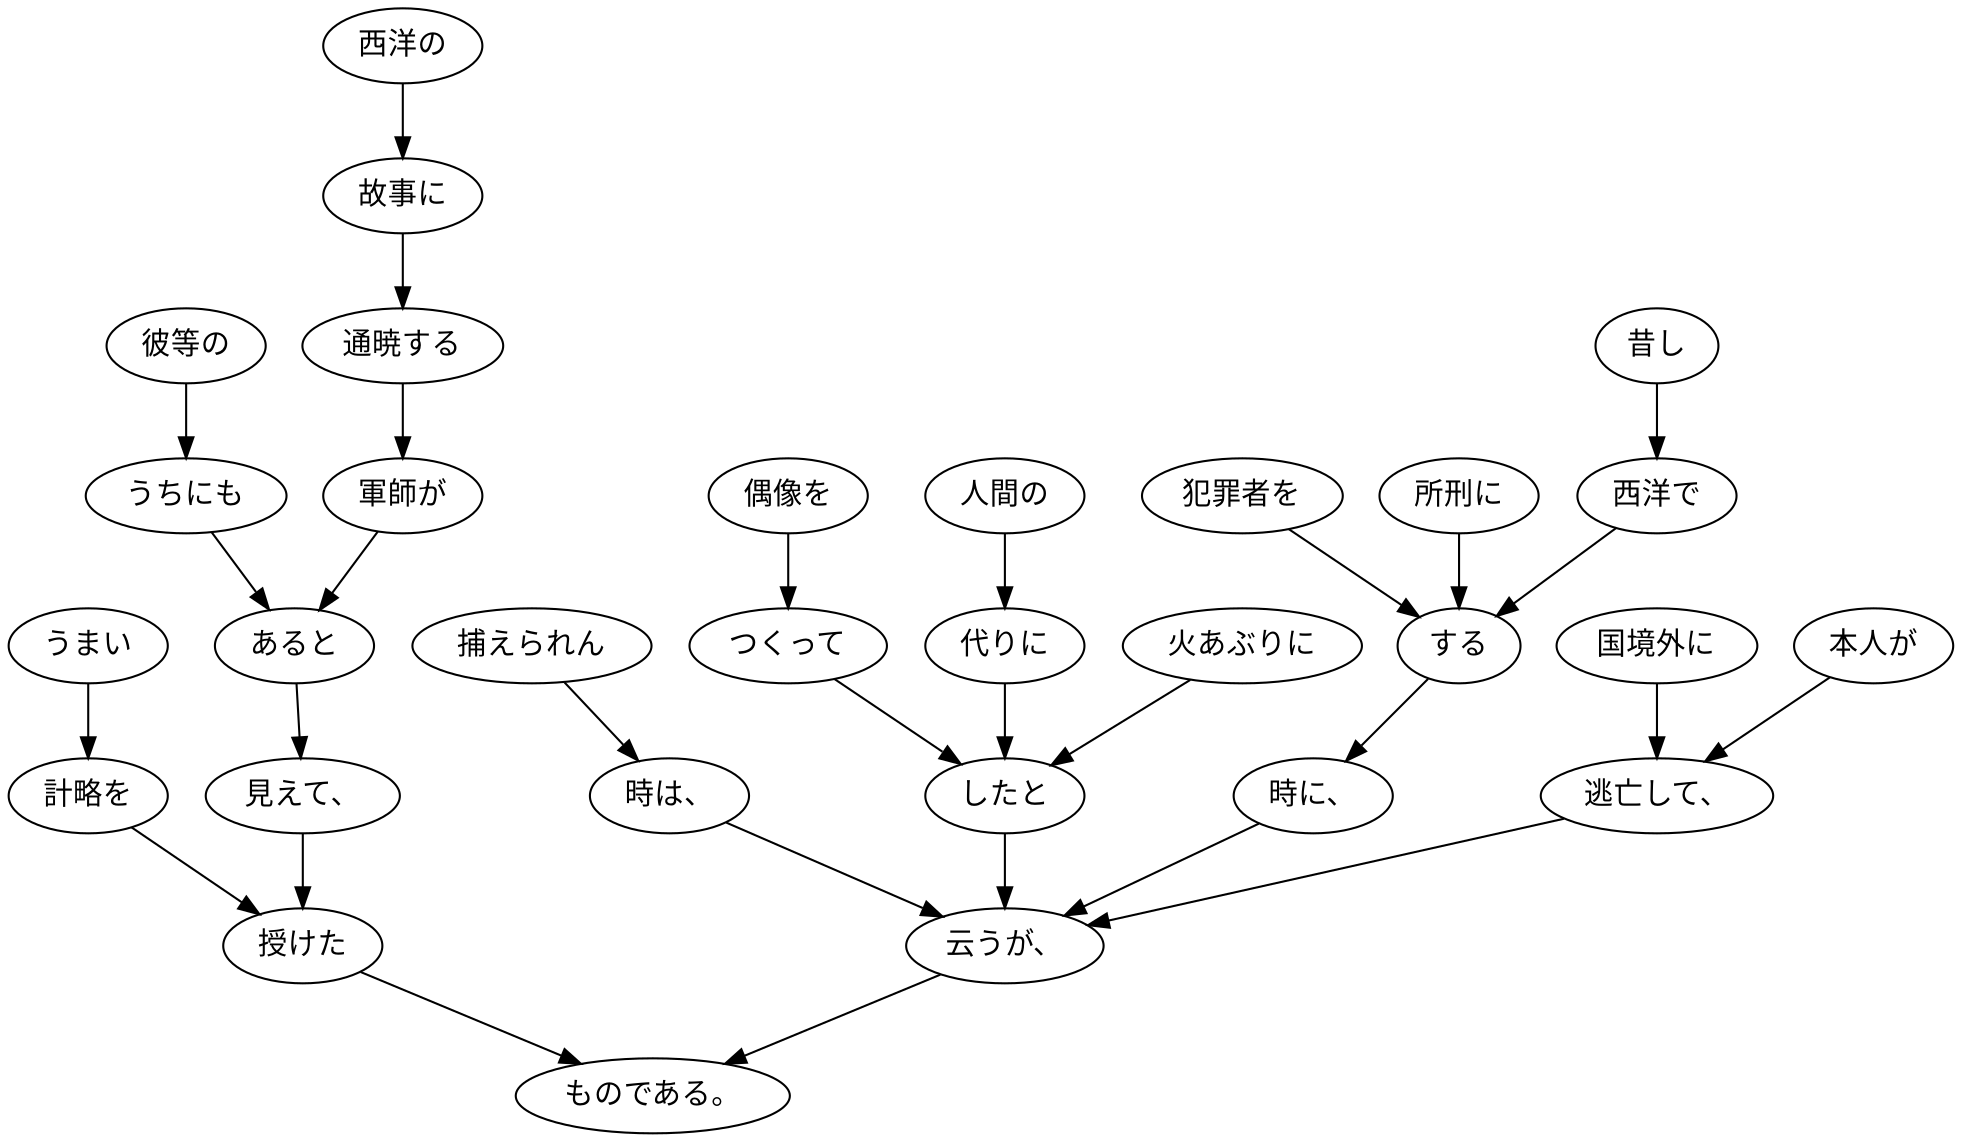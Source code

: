 digraph graph6518 {
	node0 [label="昔し"];
	node1 [label="西洋で"];
	node2 [label="犯罪者を"];
	node3 [label="所刑に"];
	node4 [label="する"];
	node5 [label="時に、"];
	node6 [label="本人が"];
	node7 [label="国境外に"];
	node8 [label="逃亡して、"];
	node9 [label="捕えられん"];
	node10 [label="時は、"];
	node11 [label="偶像を"];
	node12 [label="つくって"];
	node13 [label="人間の"];
	node14 [label="代りに"];
	node15 [label="火あぶりに"];
	node16 [label="したと"];
	node17 [label="云うが、"];
	node18 [label="彼等の"];
	node19 [label="うちにも"];
	node20 [label="西洋の"];
	node21 [label="故事に"];
	node22 [label="通暁する"];
	node23 [label="軍師が"];
	node24 [label="あると"];
	node25 [label="見えて、"];
	node26 [label="うまい"];
	node27 [label="計略を"];
	node28 [label="授けた"];
	node29 [label="ものである。"];
	node0 -> node1;
	node1 -> node4;
	node2 -> node4;
	node3 -> node4;
	node4 -> node5;
	node5 -> node17;
	node6 -> node8;
	node7 -> node8;
	node8 -> node17;
	node9 -> node10;
	node10 -> node17;
	node11 -> node12;
	node12 -> node16;
	node13 -> node14;
	node14 -> node16;
	node15 -> node16;
	node16 -> node17;
	node17 -> node29;
	node18 -> node19;
	node19 -> node24;
	node20 -> node21;
	node21 -> node22;
	node22 -> node23;
	node23 -> node24;
	node24 -> node25;
	node25 -> node28;
	node26 -> node27;
	node27 -> node28;
	node28 -> node29;
}
